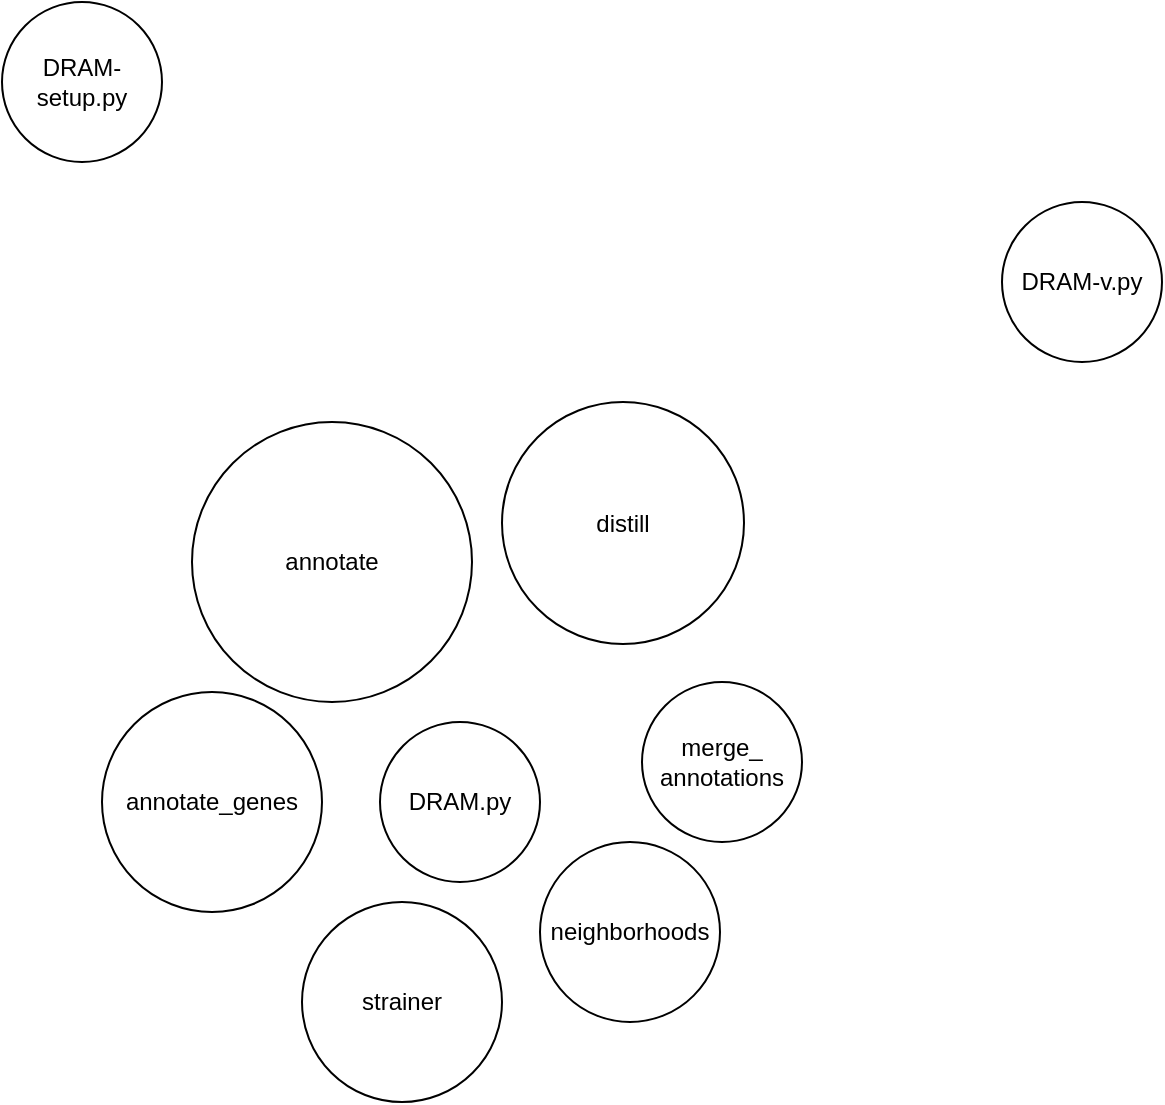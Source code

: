<mxfile version="20.2.3" type="github">
  <diagram id="t5bP6VZg-CHLaKBq3xeW" name="Page-1">
    <mxGraphModel dx="2062" dy="1147" grid="1" gridSize="10" guides="1" tooltips="1" connect="1" arrows="1" fold="1" page="1" pageScale="1" pageWidth="850" pageHeight="1100" math="0" shadow="0">
      <root>
        <mxCell id="0" />
        <mxCell id="1" parent="0" />
        <mxCell id="C0oqmWvS3XGpqQxx-sJI-1" value="DRAM.py" style="ellipse;whiteSpace=wrap;html=1;aspect=fixed;" vertex="1" parent="1">
          <mxGeometry x="379" y="550" width="80" height="80" as="geometry" />
        </mxCell>
        <mxCell id="C0oqmWvS3XGpqQxx-sJI-3" value="annotate" style="ellipse;whiteSpace=wrap;html=1;aspect=fixed;" vertex="1" parent="1">
          <mxGeometry x="285" y="400" width="140" height="140" as="geometry" />
        </mxCell>
        <mxCell id="C0oqmWvS3XGpqQxx-sJI-4" value="annotate_genes" style="ellipse;whiteSpace=wrap;html=1;aspect=fixed;" vertex="1" parent="1">
          <mxGeometry x="240" y="535" width="110" height="110" as="geometry" />
        </mxCell>
        <mxCell id="C0oqmWvS3XGpqQxx-sJI-5" value="&lt;div&gt;merge_&lt;/div&gt;&lt;div&gt;annotations&lt;/div&gt;" style="ellipse;whiteSpace=wrap;html=1;aspect=fixed;" vertex="1" parent="1">
          <mxGeometry x="510" y="530" width="80" height="80" as="geometry" />
        </mxCell>
        <mxCell id="C0oqmWvS3XGpqQxx-sJI-6" value="neighborhoods" style="ellipse;whiteSpace=wrap;html=1;aspect=fixed;" vertex="1" parent="1">
          <mxGeometry x="459" y="610" width="90" height="90" as="geometry" />
        </mxCell>
        <mxCell id="C0oqmWvS3XGpqQxx-sJI-7" value="strainer" style="ellipse;whiteSpace=wrap;html=1;aspect=fixed;" vertex="1" parent="1">
          <mxGeometry x="340" y="640" width="100" height="100" as="geometry" />
        </mxCell>
        <mxCell id="C0oqmWvS3XGpqQxx-sJI-8" value="distill" style="ellipse;whiteSpace=wrap;html=1;aspect=fixed;" vertex="1" parent="1">
          <mxGeometry x="440" y="390" width="121" height="121" as="geometry" />
        </mxCell>
        <mxCell id="C0oqmWvS3XGpqQxx-sJI-10" value="DRAM-v.py" style="ellipse;whiteSpace=wrap;html=1;aspect=fixed;" vertex="1" parent="1">
          <mxGeometry x="690" y="290" width="80" height="80" as="geometry" />
        </mxCell>
        <mxCell id="C0oqmWvS3XGpqQxx-sJI-11" value="&lt;div&gt;DRAM-&lt;/div&gt;&lt;div&gt;setup.py&lt;/div&gt;" style="ellipse;whiteSpace=wrap;html=1;aspect=fixed;" vertex="1" parent="1">
          <mxGeometry x="190" y="190" width="80" height="80" as="geometry" />
        </mxCell>
      </root>
    </mxGraphModel>
  </diagram>
</mxfile>

